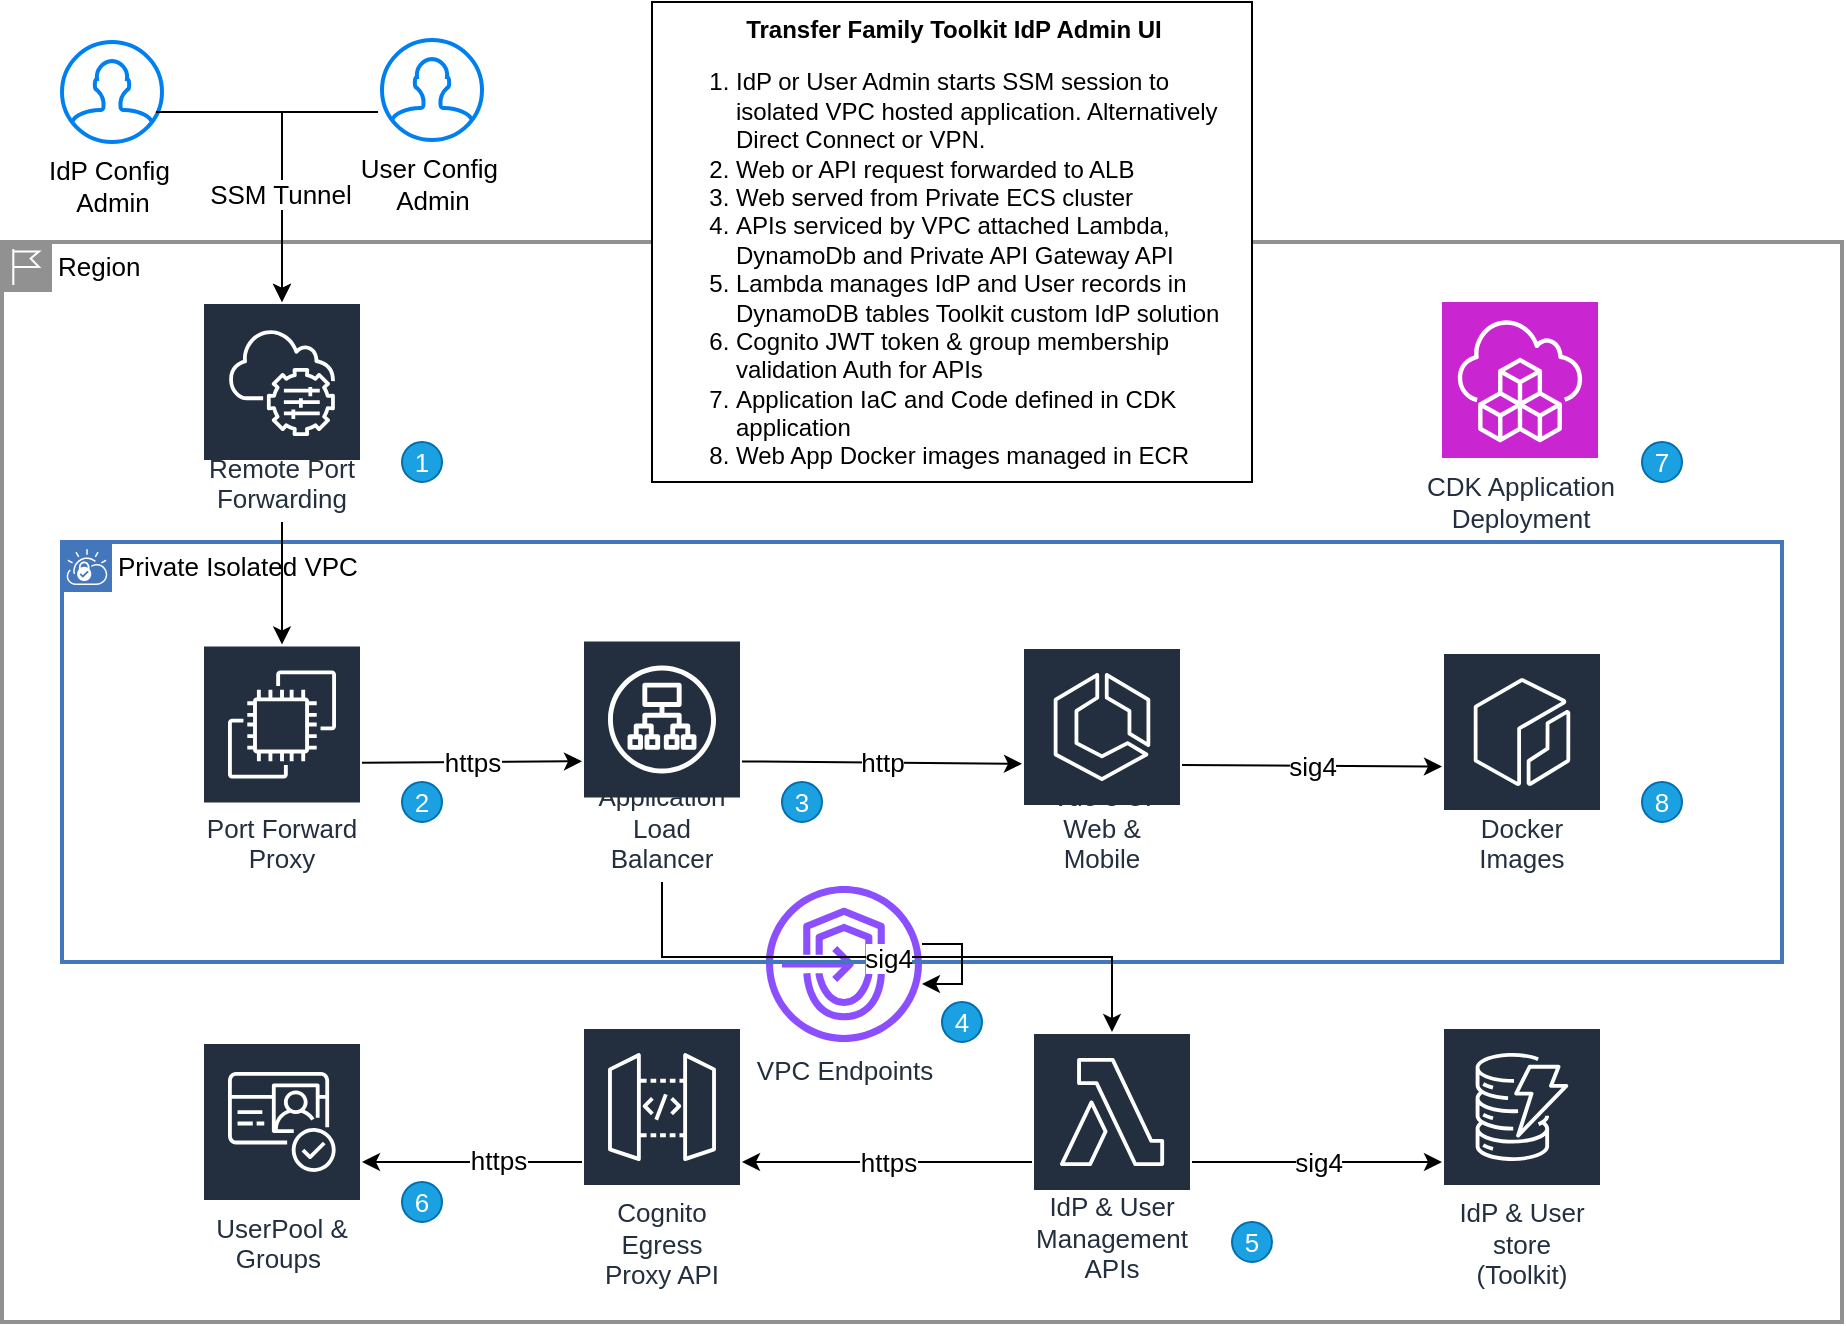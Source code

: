 <mxfile version="26.1.1">
  <diagram name="Page-1" id="47QKecpFOoc9ZIiDRYx1">
    <mxGraphModel dx="2284" dy="1873" grid="1" gridSize="10" guides="1" tooltips="1" connect="1" arrows="1" fold="1" page="1" pageScale="1" pageWidth="850" pageHeight="1100" math="0" shadow="0">
      <root>
        <mxCell id="0" />
        <mxCell id="1" parent="0" />
        <mxCell id="RRX_TgVdpecDcxbN7_SD-1" value="Region" style="shape=mxgraph.ibm.box;prType=region;fontStyle=0;verticalAlign=top;align=left;spacingLeft=32;spacingTop=4;fillColor=none;rounded=0;whiteSpace=wrap;html=1;strokeColor=#919191;strokeWidth=2;dashed=0;container=1;spacing=-4;collapsible=0;expand=0;recursiveResize=0;fontSize=13;" parent="1" vertex="1">
          <mxGeometry x="-200" y="10" width="920" height="540" as="geometry" />
        </mxCell>
        <mxCell id="RRX_TgVdpecDcxbN7_SD-7" value="IdP &amp;amp; User Management APIs" style="sketch=0;outlineConnect=0;fontColor=#232F3E;gradientColor=none;strokeColor=#ffffff;fillColor=#232F3E;dashed=0;verticalLabelPosition=middle;verticalAlign=bottom;align=center;html=1;whiteSpace=wrap;fontSize=13;fontStyle=0;spacing=3;shape=mxgraph.aws4.productIcon;prIcon=mxgraph.aws4.lambda;" parent="RRX_TgVdpecDcxbN7_SD-1" vertex="1">
          <mxGeometry x="515" y="395" width="80" height="130" as="geometry" />
        </mxCell>
        <mxCell id="RRX_TgVdpecDcxbN7_SD-8" value="IdP &amp;amp; User store (Toolkit)" style="sketch=0;outlineConnect=0;fontColor=#232F3E;gradientColor=none;strokeColor=#ffffff;fillColor=#232F3E;dashed=0;verticalLabelPosition=middle;verticalAlign=bottom;align=center;html=1;whiteSpace=wrap;fontSize=13;fontStyle=0;spacing=3;shape=mxgraph.aws4.productIcon;prIcon=mxgraph.aws4.dynamodb;" parent="RRX_TgVdpecDcxbN7_SD-1" vertex="1">
          <mxGeometry x="720" y="392.5" width="80" height="135" as="geometry" />
        </mxCell>
        <mxCell id="RRX_TgVdpecDcxbN7_SD-12" value="sig4" style="endArrow=classic;html=1;rounded=0;fontSize=13;fontStyle=0" parent="RRX_TgVdpecDcxbN7_SD-1" source="RRX_TgVdpecDcxbN7_SD-7" target="RRX_TgVdpecDcxbN7_SD-8" edge="1">
          <mxGeometry width="50" height="50" relative="1" as="geometry">
            <mxPoint x="650" y="300" as="sourcePoint" />
            <mxPoint x="700" y="250" as="targetPoint" />
          </mxGeometry>
        </mxCell>
        <mxCell id="RRX_TgVdpecDcxbN7_SD-16" value="Remote Port Forwarding" style="sketch=0;outlineConnect=0;fontColor=#232F3E;gradientColor=none;strokeColor=#ffffff;fillColor=#232F3E;dashed=0;verticalLabelPosition=middle;verticalAlign=bottom;align=center;html=1;whiteSpace=wrap;fontSize=13;fontStyle=0;spacing=3;shape=mxgraph.aws4.productIcon;prIcon=mxgraph.aws4.systems_manager;" parent="RRX_TgVdpecDcxbN7_SD-1" vertex="1">
          <mxGeometry x="100" y="30" width="80" height="110" as="geometry" />
        </mxCell>
        <mxCell id="RRX_TgVdpecDcxbN7_SD-24" value="UserPool &amp;amp; Groups&amp;nbsp;" style="sketch=0;outlineConnect=0;fontColor=#232F3E;gradientColor=none;strokeColor=#ffffff;fillColor=#232F3E;dashed=0;verticalLabelPosition=middle;verticalAlign=bottom;align=center;html=1;whiteSpace=wrap;fontSize=13;fontStyle=0;spacing=3;shape=mxgraph.aws4.productIcon;prIcon=mxgraph.aws4.cognito;" parent="RRX_TgVdpecDcxbN7_SD-1" vertex="1">
          <mxGeometry x="100" y="400" width="80" height="120" as="geometry" />
        </mxCell>
        <mxCell id="RRX_TgVdpecDcxbN7_SD-33" value="5" style="ellipse;whiteSpace=wrap;html=1;aspect=fixed;fillColor=#1ba1e2;fontColor=#ffffff;strokeColor=#006EAF;fontSize=13;fontStyle=0" parent="RRX_TgVdpecDcxbN7_SD-1" vertex="1">
          <mxGeometry x="615" y="490" width="20" height="20" as="geometry" />
        </mxCell>
        <mxCell id="RRX_TgVdpecDcxbN7_SD-15" value="&lt;span&gt;&lt;font&gt;VPC Endpoints&lt;/font&gt;&lt;/span&gt;" style="sketch=0;outlineConnect=0;fontColor=#232F3E;gradientColor=none;fillColor=#8C4FFF;strokeColor=none;dashed=0;verticalLabelPosition=bottom;verticalAlign=top;align=center;html=1;fontSize=13;fontStyle=0;aspect=fixed;pointerEvents=1;shape=mxgraph.aws4.endpoints;" parent="RRX_TgVdpecDcxbN7_SD-1" vertex="1">
          <mxGeometry x="382" y="322" width="78" height="78" as="geometry" />
        </mxCell>
        <mxCell id="RRX_TgVdpecDcxbN7_SD-34" value="6" style="ellipse;whiteSpace=wrap;html=1;aspect=fixed;fillColor=#1ba1e2;fontColor=#ffffff;strokeColor=#006EAF;fontSize=13;fontStyle=0" parent="RRX_TgVdpecDcxbN7_SD-1" vertex="1">
          <mxGeometry x="200" y="470" width="20" height="20" as="geometry" />
        </mxCell>
        <mxCell id="zXG3-9Vo1XPC5scZtlku-1" value="Cognito Egress Proxy API" style="sketch=0;outlineConnect=0;fontColor=#232F3E;gradientColor=none;strokeColor=#ffffff;fillColor=#232F3E;dashed=0;verticalLabelPosition=middle;verticalAlign=bottom;align=center;html=1;whiteSpace=wrap;fontSize=13;fontStyle=0;spacing=3;shape=mxgraph.aws4.productIcon;prIcon=mxgraph.aws4.api_gateway;" parent="RRX_TgVdpecDcxbN7_SD-1" vertex="1">
          <mxGeometry x="290" y="392.5" width="80" height="135" as="geometry" />
        </mxCell>
        <mxCell id="zXG3-9Vo1XPC5scZtlku-2" value="" style="endArrow=classic;html=1;rounded=0;fontSize=13;fontStyle=0" parent="RRX_TgVdpecDcxbN7_SD-1" source="zXG3-9Vo1XPC5scZtlku-1" target="RRX_TgVdpecDcxbN7_SD-24" edge="1">
          <mxGeometry width="50" height="50" relative="1" as="geometry">
            <mxPoint x="340" y="120" as="sourcePoint" />
            <mxPoint x="390" y="70" as="targetPoint" />
          </mxGeometry>
        </mxCell>
        <mxCell id="zXG3-9Vo1XPC5scZtlku-3" value="https" style="edgeLabel;html=1;align=center;verticalAlign=middle;resizable=0;points=[];fontSize=13;fontStyle=0" parent="zXG3-9Vo1XPC5scZtlku-2" vertex="1" connectable="0">
          <mxGeometry x="-0.24" y="-1" relative="1" as="geometry">
            <mxPoint as="offset" />
          </mxGeometry>
        </mxCell>
        <mxCell id="RRX_TgVdpecDcxbN7_SD-27" value="https" style="endArrow=classic;html=1;rounded=0;fontSize=13;fontStyle=0" parent="RRX_TgVdpecDcxbN7_SD-1" source="RRX_TgVdpecDcxbN7_SD-7" target="zXG3-9Vo1XPC5scZtlku-1" edge="1">
          <mxGeometry width="50" height="50" relative="1" as="geometry">
            <mxPoint x="650" y="350" as="sourcePoint" />
            <mxPoint x="700" y="300" as="targetPoint" />
          </mxGeometry>
        </mxCell>
        <mxCell id="RRX_TgVdpecDcxbN7_SD-3" value="Private Isolated VPC" style="shape=mxgraph.ibm.box;prType=vpc;fontStyle=0;verticalAlign=top;align=left;spacingLeft=32;spacingTop=4;fillColor=none;rounded=0;whiteSpace=wrap;html=1;strokeColor=#4376BB;strokeWidth=2;dashed=0;container=1;spacing=-4;collapsible=0;expand=0;recursiveResize=0;fontSize=13;" parent="RRX_TgVdpecDcxbN7_SD-1" vertex="1">
          <mxGeometry x="30" y="150" width="860" height="210" as="geometry" />
        </mxCell>
        <mxCell id="RRX_TgVdpecDcxbN7_SD-4" value="Port Forward Proxy" style="sketch=0;outlineConnect=0;fontColor=#232F3E;gradientColor=none;strokeColor=#ffffff;fillColor=#232F3E;dashed=0;verticalLabelPosition=middle;verticalAlign=bottom;align=center;html=1;whiteSpace=wrap;fontSize=13;fontStyle=0;spacing=3;shape=mxgraph.aws4.productIcon;prIcon=mxgraph.aws4.ec2;" parent="RRX_TgVdpecDcxbN7_SD-3" vertex="1">
          <mxGeometry x="70" y="51.25" width="80" height="118.75" as="geometry" />
        </mxCell>
        <mxCell id="RRX_TgVdpecDcxbN7_SD-5" value="Vue 3 UI&lt;br&gt;Web &amp;amp; Mobile" style="sketch=0;outlineConnect=0;fontColor=#232F3E;gradientColor=none;strokeColor=#ffffff;fillColor=#232F3E;dashed=0;verticalLabelPosition=middle;verticalAlign=bottom;align=center;html=1;whiteSpace=wrap;fontSize=13;fontStyle=0;spacing=3;shape=mxgraph.aws4.productIcon;prIcon=mxgraph.aws4.ecs;" parent="RRX_TgVdpecDcxbN7_SD-3" vertex="1">
          <mxGeometry x="480" y="52.5" width="80" height="117.5" as="geometry" />
        </mxCell>
        <mxCell id="RRX_TgVdpecDcxbN7_SD-6" value="Application Load Balancer" style="sketch=0;outlineConnect=0;fontColor=#232F3E;gradientColor=none;strokeColor=#ffffff;fillColor=#232F3E;dashed=0;verticalLabelPosition=middle;verticalAlign=bottom;align=center;html=1;whiteSpace=wrap;fontSize=13;fontStyle=0;spacing=3;shape=mxgraph.aws4.productIcon;prIcon=mxgraph.aws4.application_load_balancer;" parent="RRX_TgVdpecDcxbN7_SD-3" vertex="1">
          <mxGeometry x="260" y="48.75" width="80" height="121.25" as="geometry" />
        </mxCell>
        <mxCell id="RRX_TgVdpecDcxbN7_SD-9" value="https" style="endArrow=classic;html=1;rounded=0;fontSize=13;fontStyle=0" parent="RRX_TgVdpecDcxbN7_SD-3" source="RRX_TgVdpecDcxbN7_SD-4" target="RRX_TgVdpecDcxbN7_SD-6" edge="1">
          <mxGeometry width="50" height="50" relative="1" as="geometry">
            <mxPoint x="620" y="260" as="sourcePoint" />
            <mxPoint x="670" y="210" as="targetPoint" />
          </mxGeometry>
        </mxCell>
        <mxCell id="RRX_TgVdpecDcxbN7_SD-10" value="http" style="endArrow=classic;html=1;rounded=0;fontSize=13;fontStyle=0" parent="RRX_TgVdpecDcxbN7_SD-3" source="RRX_TgVdpecDcxbN7_SD-6" target="RRX_TgVdpecDcxbN7_SD-5" edge="1">
          <mxGeometry width="50" height="50" relative="1" as="geometry">
            <mxPoint x="620" y="260" as="sourcePoint" />
            <mxPoint x="670" y="210" as="targetPoint" />
          </mxGeometry>
        </mxCell>
        <mxCell id="RRX_TgVdpecDcxbN7_SD-13" value="Docker Images" style="sketch=0;outlineConnect=0;fontColor=#232F3E;gradientColor=none;strokeColor=#ffffff;fillColor=#232F3E;dashed=0;verticalLabelPosition=middle;verticalAlign=bottom;align=center;html=1;whiteSpace=wrap;fontSize=13;fontStyle=0;spacing=3;shape=mxgraph.aws4.productIcon;prIcon=mxgraph.aws4.ecr;" parent="RRX_TgVdpecDcxbN7_SD-3" vertex="1">
          <mxGeometry x="690" y="55" width="80" height="115" as="geometry" />
        </mxCell>
        <mxCell id="RRX_TgVdpecDcxbN7_SD-14" value="sig4" style="endArrow=classic;html=1;rounded=0;fontSize=13;fontStyle=0" parent="RRX_TgVdpecDcxbN7_SD-3" source="RRX_TgVdpecDcxbN7_SD-5" target="RRX_TgVdpecDcxbN7_SD-13" edge="1">
          <mxGeometry width="50" height="50" relative="1" as="geometry">
            <mxPoint x="620" y="260" as="sourcePoint" />
            <mxPoint x="670" y="210" as="targetPoint" />
          </mxGeometry>
        </mxCell>
        <mxCell id="RRX_TgVdpecDcxbN7_SD-30" value="2" style="ellipse;whiteSpace=wrap;html=1;aspect=fixed;fillColor=#1ba1e2;fontColor=#ffffff;strokeColor=#006EAF;fontSize=13;fontStyle=0" parent="RRX_TgVdpecDcxbN7_SD-3" vertex="1">
          <mxGeometry x="170" y="120" width="20" height="20" as="geometry" />
        </mxCell>
        <mxCell id="RRX_TgVdpecDcxbN7_SD-31" value="3" style="ellipse;whiteSpace=wrap;html=1;aspect=fixed;fillColor=#1ba1e2;fontColor=#ffffff;strokeColor=#006EAF;fontSize=13;fontStyle=0" parent="RRX_TgVdpecDcxbN7_SD-3" vertex="1">
          <mxGeometry x="360" y="120" width="20" height="20" as="geometry" />
        </mxCell>
        <mxCell id="RRX_TgVdpecDcxbN7_SD-36" value="8" style="ellipse;whiteSpace=wrap;html=1;aspect=fixed;fillColor=#1ba1e2;fontColor=#ffffff;strokeColor=#006EAF;fontSize=13;fontStyle=0" parent="RRX_TgVdpecDcxbN7_SD-3" vertex="1">
          <mxGeometry x="790" y="120" width="20" height="20" as="geometry" />
        </mxCell>
        <mxCell id="RRX_TgVdpecDcxbN7_SD-17" value="" style="endArrow=classic;html=1;rounded=0;fontSize=13;fontStyle=0" parent="RRX_TgVdpecDcxbN7_SD-1" source="RRX_TgVdpecDcxbN7_SD-16" target="RRX_TgVdpecDcxbN7_SD-4" edge="1">
          <mxGeometry width="50" height="50" relative="1" as="geometry">
            <mxPoint x="650" y="270" as="sourcePoint" />
            <mxPoint x="700" y="220" as="targetPoint" />
          </mxGeometry>
        </mxCell>
        <mxCell id="RRX_TgVdpecDcxbN7_SD-11" value="sig4" style="endArrow=classic;html=1;rounded=0;edgeStyle=elbowEdgeStyle;elbow=vertical;fontSize=13;fontStyle=0" parent="RRX_TgVdpecDcxbN7_SD-1" source="RRX_TgVdpecDcxbN7_SD-6" target="RRX_TgVdpecDcxbN7_SD-7" edge="1">
          <mxGeometry width="50" height="50" relative="1" as="geometry">
            <mxPoint x="650" y="410" as="sourcePoint" />
            <mxPoint x="700" y="360" as="targetPoint" />
          </mxGeometry>
        </mxCell>
        <mxCell id="RRX_TgVdpecDcxbN7_SD-40" value="&lt;div style=&quot;text-align: center;&quot;&gt;&lt;b&gt;Transfer Family Toolkit IdP Admin UI&lt;/b&gt;&lt;/div&gt;&lt;ol&gt;&lt;li&gt;IdP or User Admin starts SSM session to isolated VPC hosted application. Alternatively Direct Connect or VPN.&lt;/li&gt;&lt;li&gt;Web or API request forwarded to ALB&lt;/li&gt;&lt;li&gt;Web served from Private ECS cluster&lt;/li&gt;&lt;li&gt;APIs serviced by VPC attached Lambda, DynamoDb and Private API Gateway API&lt;/li&gt;&lt;li&gt;Lambda manages IdP and User records in DynamoDB tables Toolkit custom IdP solution&lt;/li&gt;&lt;li&gt;Cognito JWT token &amp;amp; group membership validation Auth for APIs&lt;/li&gt;&lt;li&gt;Application IaC and Code defined in CDK application&lt;/li&gt;&lt;li&gt;Web App Docker images managed in ECR&lt;/li&gt;&lt;/ol&gt;" style="rounded=0;whiteSpace=wrap;html=1;align=left;verticalAlign=top;" parent="RRX_TgVdpecDcxbN7_SD-1" vertex="1">
          <mxGeometry x="325" y="-120" width="300" height="240" as="geometry" />
        </mxCell>
        <mxCell id="RRX_TgVdpecDcxbN7_SD-32" value="4" style="ellipse;whiteSpace=wrap;html=1;aspect=fixed;fillColor=#1ba1e2;fontColor=#ffffff;strokeColor=#006EAF;fontSize=13;fontStyle=0" parent="RRX_TgVdpecDcxbN7_SD-1" vertex="1">
          <mxGeometry x="470" y="380" width="20" height="20" as="geometry" />
        </mxCell>
        <mxCell id="RRX_TgVdpecDcxbN7_SD-22" value="&lt;font&gt;&lt;span&gt;CDK Application&lt;/span&gt;&lt;/font&gt;&lt;div&gt;&lt;font&gt;&lt;span&gt;Deployment&lt;/span&gt;&lt;/font&gt;&lt;/div&gt;" style="sketch=0;points=[[0,0,0],[0.25,0,0],[0.5,0,0],[0.75,0,0],[1,0,0],[0,1,0],[0.25,1,0],[0.5,1,0],[0.75,1,0],[1,1,0],[0,0.25,0],[0,0.5,0],[0,0.75,0],[1,0.25,0],[1,0.5,0],[1,0.75,0]];outlineConnect=0;fontColor=#232F3E;fillColor=#C925D1;strokeColor=#ffffff;dashed=0;verticalLabelPosition=bottom;verticalAlign=top;align=center;html=1;fontSize=13;fontStyle=0;aspect=fixed;shape=mxgraph.aws4.resourceIcon;resIcon=mxgraph.aws4.cloud_development_kit;" parent="RRX_TgVdpecDcxbN7_SD-1" vertex="1">
          <mxGeometry x="720" y="30" width="78" height="78" as="geometry" />
        </mxCell>
        <mxCell id="RRX_TgVdpecDcxbN7_SD-35" value="7" style="ellipse;whiteSpace=wrap;html=1;aspect=fixed;fillColor=#1ba1e2;fontColor=#ffffff;strokeColor=#006EAF;fontSize=13;fontStyle=0" parent="RRX_TgVdpecDcxbN7_SD-1" vertex="1">
          <mxGeometry x="820" y="100" width="20" height="20" as="geometry" />
        </mxCell>
        <mxCell id="RRX_TgVdpecDcxbN7_SD-29" value="&lt;span&gt;1&lt;/span&gt;" style="ellipse;whiteSpace=wrap;html=1;aspect=fixed;fillColor=#1ba1e2;fontColor=#ffffff;strokeColor=#006EAF;fontSize=13;fontStyle=0" parent="RRX_TgVdpecDcxbN7_SD-1" vertex="1">
          <mxGeometry x="200" y="100" width="20" height="20" as="geometry" />
        </mxCell>
        <mxCell id="-Q1dZdftiMAO-d1V7mLn-2" style="edgeStyle=orthogonalEdgeStyle;rounded=0;orthogonalLoop=1;jettySize=auto;html=1;fontSize=13;fontStyle=0" edge="1" parent="RRX_TgVdpecDcxbN7_SD-1" source="RRX_TgVdpecDcxbN7_SD-15" target="RRX_TgVdpecDcxbN7_SD-15">
          <mxGeometry relative="1" as="geometry" />
        </mxCell>
        <mxCell id="RRX_TgVdpecDcxbN7_SD-18" value="IdP Config&amp;nbsp;&lt;div&gt;Admin&lt;/div&gt;" style="html=1;verticalLabelPosition=bottom;align=center;labelBackgroundColor=#ffffff;verticalAlign=top;strokeWidth=2;strokeColor=#0080F0;shadow=0;dashed=0;shape=mxgraph.ios7.icons.user;fontSize=13;fontStyle=0" parent="1" vertex="1">
          <mxGeometry x="-170" y="-90" width="50" height="50" as="geometry" />
        </mxCell>
        <mxCell id="RRX_TgVdpecDcxbN7_SD-19" value="User Config&amp;nbsp;&lt;div&gt;Admin&lt;/div&gt;" style="html=1;verticalLabelPosition=bottom;align=center;labelBackgroundColor=#ffffff;verticalAlign=top;strokeWidth=2;strokeColor=#0080F0;shadow=0;dashed=0;shape=mxgraph.ios7.icons.user;fontSize=13;fontStyle=0" parent="1" vertex="1">
          <mxGeometry x="-10" y="-91" width="50" height="50" as="geometry" />
        </mxCell>
        <mxCell id="RRX_TgVdpecDcxbN7_SD-20" value="" style="endArrow=classic;html=1;rounded=0;exitX=-0.04;exitY=0.72;exitDx=0;exitDy=0;exitPerimeter=0;edgeStyle=orthogonalEdgeStyle;fontSize=13;fontStyle=0" parent="1" source="RRX_TgVdpecDcxbN7_SD-19" target="RRX_TgVdpecDcxbN7_SD-16" edge="1">
          <mxGeometry width="50" height="50" relative="1" as="geometry">
            <mxPoint x="450" y="470" as="sourcePoint" />
            <mxPoint x="500" y="420" as="targetPoint" />
          </mxGeometry>
        </mxCell>
        <mxCell id="RRX_TgVdpecDcxbN7_SD-21" value="" style="endArrow=classic;html=1;rounded=0;exitX=0.94;exitY=0.7;exitDx=0;exitDy=0;exitPerimeter=0;edgeStyle=orthogonalEdgeStyle;fontSize=13;fontStyle=0" parent="1" source="RRX_TgVdpecDcxbN7_SD-18" target="RRX_TgVdpecDcxbN7_SD-16" edge="1">
          <mxGeometry width="50" height="50" relative="1" as="geometry">
            <mxPoint x="450" y="470" as="sourcePoint" />
            <mxPoint x="500" y="420" as="targetPoint" />
          </mxGeometry>
        </mxCell>
        <mxCell id="RRX_TgVdpecDcxbN7_SD-41" value="SSM Tunnel" style="edgeLabel;html=1;align=center;verticalAlign=middle;resizable=0;points=[];fontSize=13;fontStyle=0" parent="RRX_TgVdpecDcxbN7_SD-21" vertex="1" connectable="0">
          <mxGeometry x="0.319" y="-1" relative="1" as="geometry">
            <mxPoint as="offset" />
          </mxGeometry>
        </mxCell>
      </root>
    </mxGraphModel>
  </diagram>
</mxfile>

